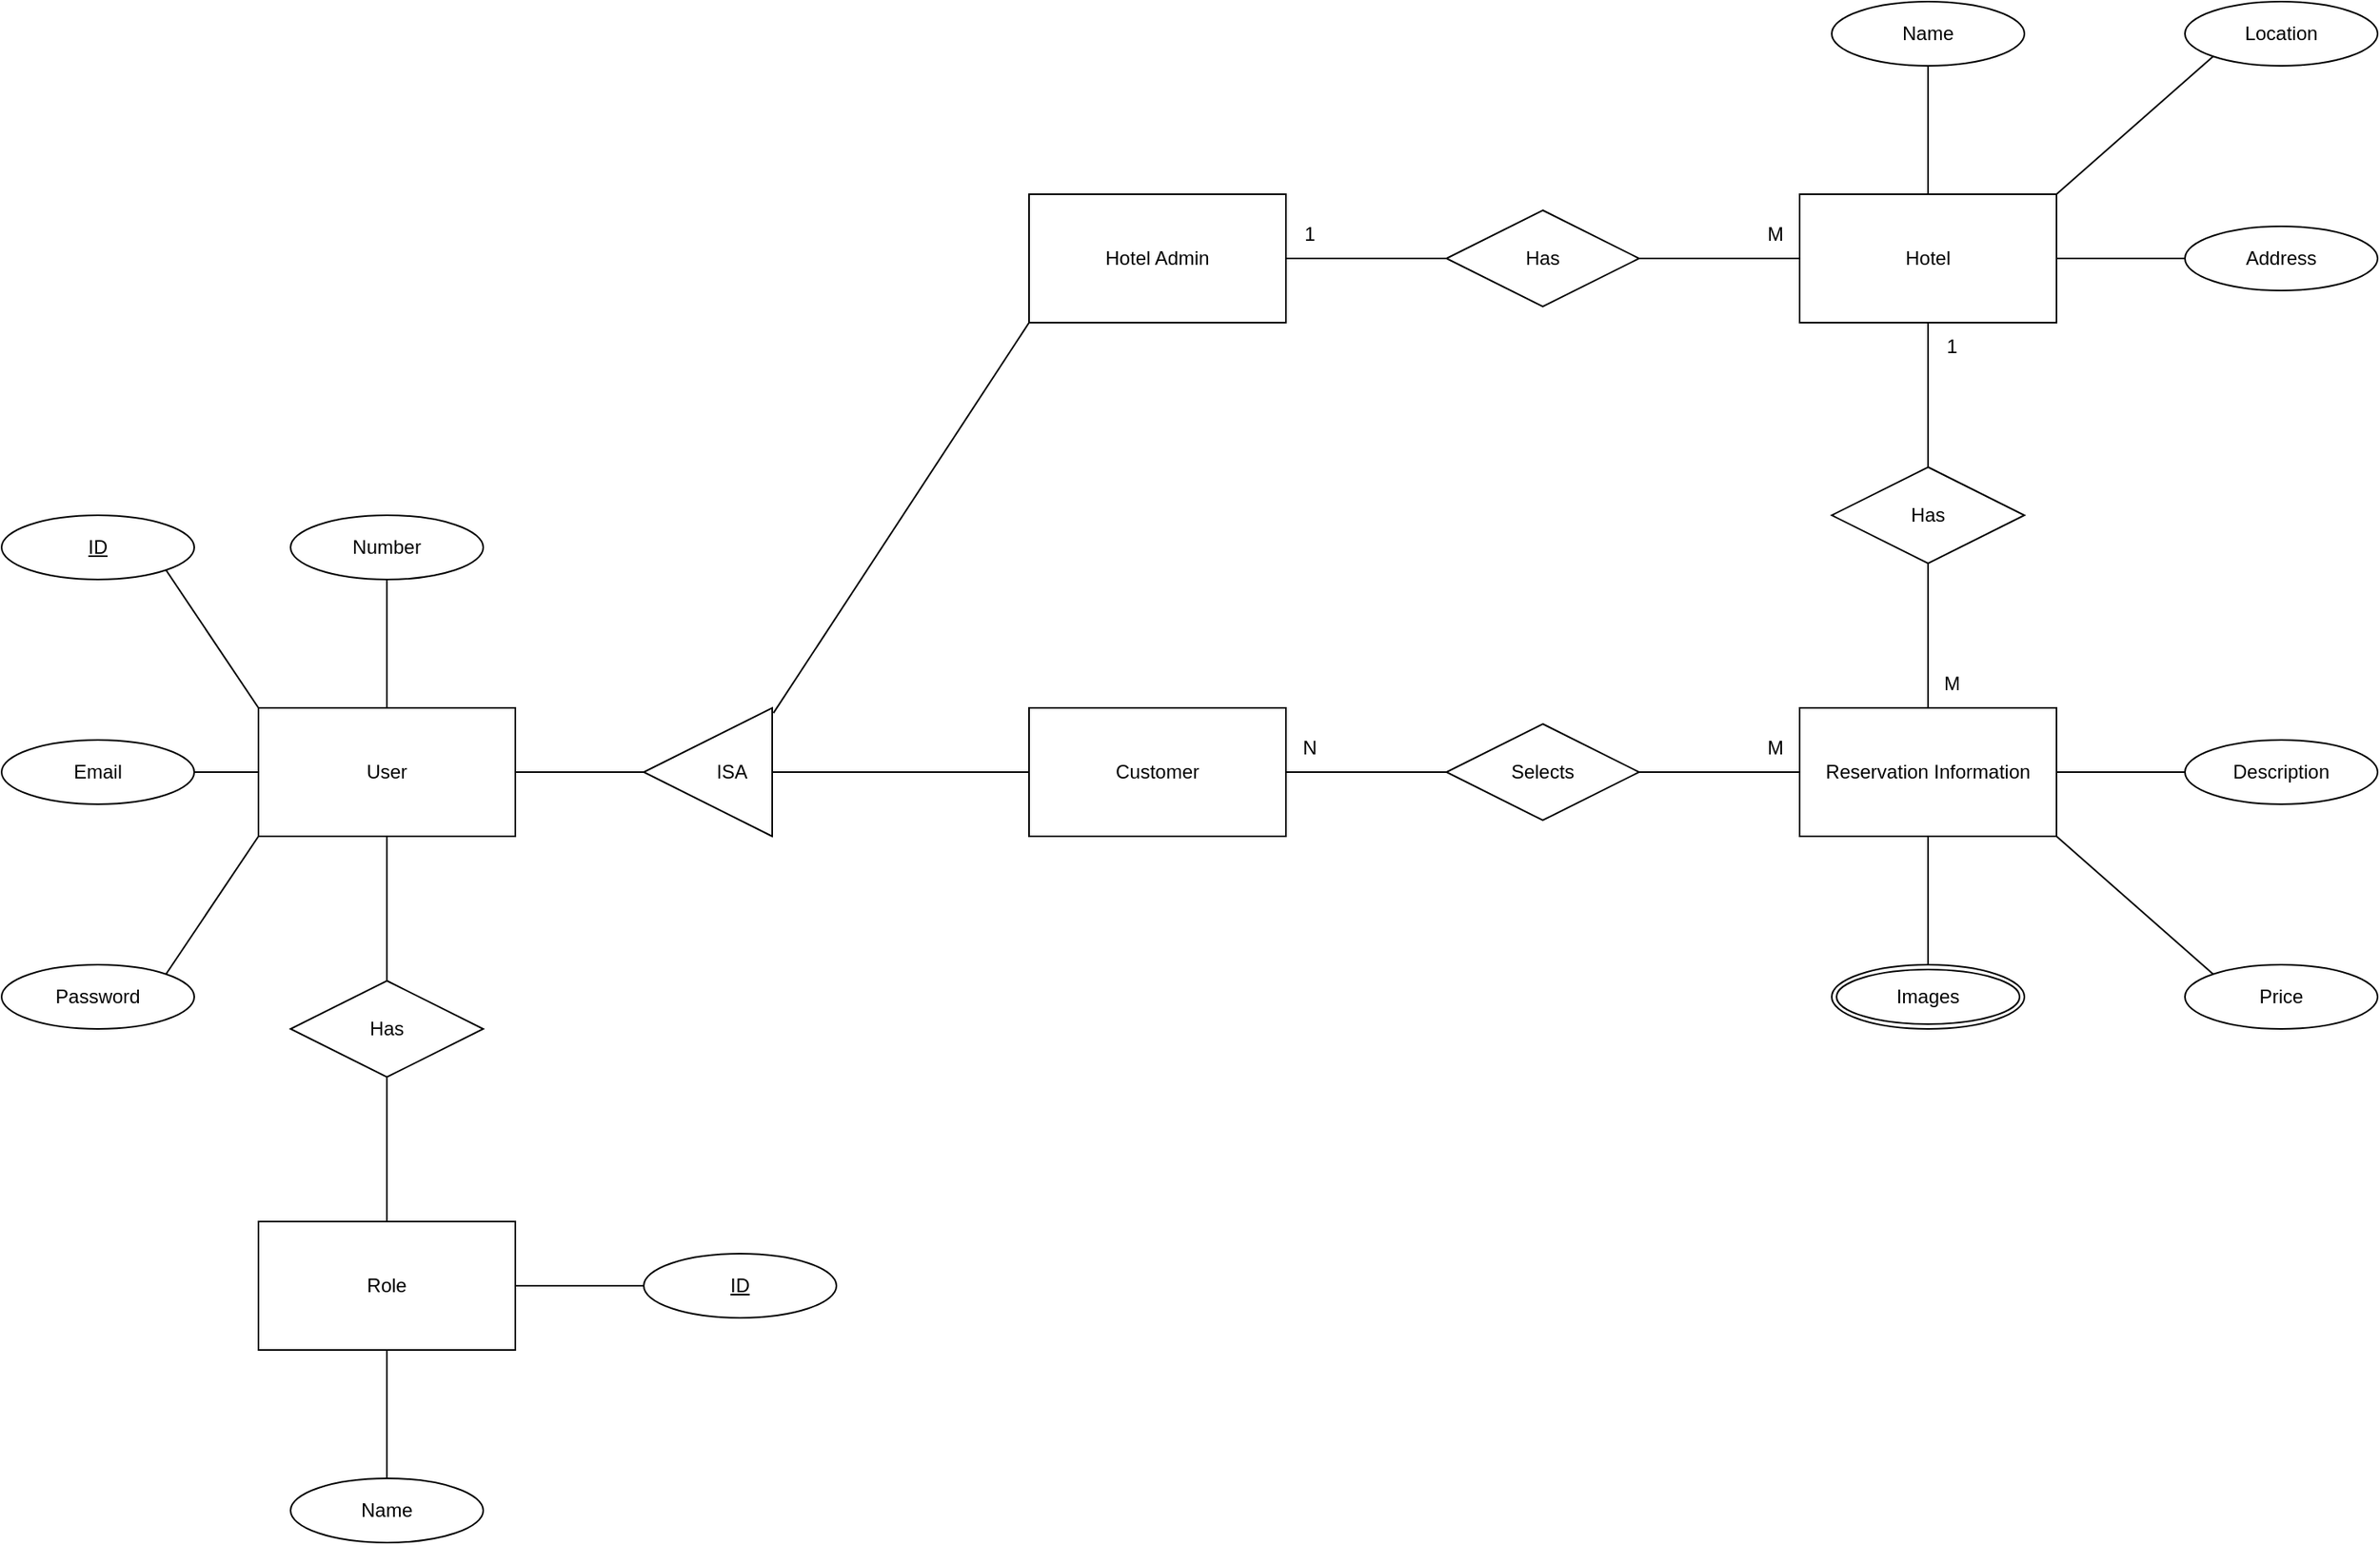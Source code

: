<mxfile version="16.5.1" type="device"><diagram id="xCoGVPV_n5M5hpCz1Kdj" name="ER"><mxGraphModel dx="2148" dy="811" grid="1" gridSize="10" guides="1" tooltips="1" connect="1" arrows="1" fold="1" page="1" pageScale="1" pageWidth="850" pageHeight="1100" math="0" shadow="0"><root><mxCell id="0"/><mxCell id="1" parent="0"/><mxCell id="3nHlINzBv2xCB2GCMG4g-1" value="Hotel Admin" style="whiteSpace=wrap;html=1;align=center;" parent="1" vertex="1"><mxGeometry x="200" y="120" width="160" height="80" as="geometry"/></mxCell><mxCell id="3nHlINzBv2xCB2GCMG4g-11" value="Hotel" style="whiteSpace=wrap;html=1;align=center;" parent="1" vertex="1"><mxGeometry x="680" y="120" width="160" height="80" as="geometry"/></mxCell><mxCell id="3nHlINzBv2xCB2GCMG4g-12" value="Has" style="shape=rhombus;perimeter=rhombusPerimeter;whiteSpace=wrap;html=1;align=center;" parent="1" vertex="1"><mxGeometry x="700" y="290" width="120" height="60" as="geometry"/></mxCell><mxCell id="3nHlINzBv2xCB2GCMG4g-13" value="" style="endArrow=none;html=1;rounded=0;entryX=0.5;entryY=0;entryDx=0;entryDy=0;exitX=0.5;exitY=1;exitDx=0;exitDy=0;" parent="1" source="3nHlINzBv2xCB2GCMG4g-12" target="3nHlINzBv2xCB2GCMG4g-38" edge="1"><mxGeometry width="50" height="50" relative="1" as="geometry"><mxPoint x="320" y="290" as="sourcePoint"/><mxPoint x="390" y="320" as="targetPoint"/></mxGeometry></mxCell><mxCell id="3nHlINzBv2xCB2GCMG4g-14" value="" style="endArrow=none;html=1;rounded=0;entryX=0.5;entryY=0;entryDx=0;entryDy=0;exitX=0.5;exitY=1;exitDx=0;exitDy=0;" parent="1" source="3nHlINzBv2xCB2GCMG4g-11" target="3nHlINzBv2xCB2GCMG4g-12" edge="1"><mxGeometry width="50" height="50" relative="1" as="geometry"><mxPoint x="710" y="320" as="sourcePoint"/><mxPoint x="700" y="420" as="targetPoint"/></mxGeometry></mxCell><mxCell id="3nHlINzBv2xCB2GCMG4g-15" value="Name" style="ellipse;whiteSpace=wrap;html=1;align=center;" parent="1" vertex="1"><mxGeometry x="700" width="120" height="40" as="geometry"/></mxCell><mxCell id="3nHlINzBv2xCB2GCMG4g-16" value="" style="endArrow=none;html=1;rounded=0;entryX=0.5;entryY=1;entryDx=0;entryDy=0;exitX=0.5;exitY=0;exitDx=0;exitDy=0;" parent="1" source="3nHlINzBv2xCB2GCMG4g-11" target="3nHlINzBv2xCB2GCMG4g-15" edge="1"><mxGeometry width="50" height="50" relative="1" as="geometry"><mxPoint x="560" y="130" as="sourcePoint"/><mxPoint x="770" y="220" as="targetPoint"/></mxGeometry></mxCell><mxCell id="3nHlINzBv2xCB2GCMG4g-17" value="Location" style="ellipse;whiteSpace=wrap;html=1;align=center;" parent="1" vertex="1"><mxGeometry x="920" width="120" height="40" as="geometry"/></mxCell><mxCell id="3nHlINzBv2xCB2GCMG4g-18" value="" style="endArrow=none;html=1;rounded=0;exitX=0;exitY=1;exitDx=0;exitDy=0;entryX=1;entryY=0;entryDx=0;entryDy=0;" parent="1" source="3nHlINzBv2xCB2GCMG4g-17" target="3nHlINzBv2xCB2GCMG4g-11" edge="1"><mxGeometry width="50" height="50" relative="1" as="geometry"><mxPoint x="860" y="350" as="sourcePoint"/><mxPoint x="900" y="120" as="targetPoint"/></mxGeometry></mxCell><mxCell id="3nHlINzBv2xCB2GCMG4g-19" value="Address" style="ellipse;whiteSpace=wrap;html=1;align=center;" parent="1" vertex="1"><mxGeometry x="920" y="140" width="120" height="40" as="geometry"/></mxCell><mxCell id="3nHlINzBv2xCB2GCMG4g-20" value="" style="endArrow=none;html=1;rounded=0;entryX=0;entryY=0.5;entryDx=0;entryDy=0;exitX=1;exitY=0.5;exitDx=0;exitDy=0;" parent="1" source="3nHlINzBv2xCB2GCMG4g-11" target="3nHlINzBv2xCB2GCMG4g-19" edge="1"><mxGeometry width="50" height="50" relative="1" as="geometry"><mxPoint x="940" y="110" as="sourcePoint"/><mxPoint x="940" y="30" as="targetPoint"/></mxGeometry></mxCell><mxCell id="3nHlINzBv2xCB2GCMG4g-30" value="" style="triangle;whiteSpace=wrap;html=1;rotation=-180;flipH=0;flipV=0;direction=east;" parent="1" vertex="1"><mxGeometry x="-40" y="440" width="80" height="80" as="geometry"/></mxCell><mxCell id="3nHlINzBv2xCB2GCMG4g-31" value="ISA" style="text;html=1;strokeColor=none;fillColor=none;align=center;verticalAlign=middle;whiteSpace=wrap;rounded=0;" parent="1" vertex="1"><mxGeometry x="-10" y="470" width="50" height="20" as="geometry"/></mxCell><mxCell id="3nHlINzBv2xCB2GCMG4g-32" value="" style="endArrow=none;html=1;rounded=0;entryX=1;entryY=0.5;entryDx=0;entryDy=0;exitX=1;exitY=0.5;exitDx=0;exitDy=0;" parent="1" source="3nHlINzBv2xCB2GCMG4g-30" target="gruyPGR6Sw1rynS9WZsw-2" edge="1"><mxGeometry width="50" height="50" relative="1" as="geometry"><mxPoint x="-11" y="430" as="sourcePoint"/><mxPoint x="-11" y="350" as="targetPoint"/></mxGeometry></mxCell><mxCell id="3nHlINzBv2xCB2GCMG4g-33" value="" style="endArrow=none;html=1;rounded=0;entryX=-0.01;entryY=0.96;entryDx=0;entryDy=0;exitX=0;exitY=1;exitDx=0;exitDy=0;entryPerimeter=0;" parent="1" source="3nHlINzBv2xCB2GCMG4g-1" target="3nHlINzBv2xCB2GCMG4g-30" edge="1"><mxGeometry width="50" height="50" relative="1" as="geometry"><mxPoint x="230" y="390" as="sourcePoint"/><mxPoint x="150" y="390" as="targetPoint"/></mxGeometry></mxCell><mxCell id="3nHlINzBv2xCB2GCMG4g-35" value="Customer" style="whiteSpace=wrap;html=1;align=center;" parent="1" vertex="1"><mxGeometry x="200" y="440" width="160" height="80" as="geometry"/></mxCell><mxCell id="3nHlINzBv2xCB2GCMG4g-37" value="" style="endArrow=none;html=1;rounded=0;entryX=1;entryY=0.5;entryDx=0;entryDy=0;exitX=0;exitY=0.5;exitDx=0;exitDy=0;" parent="1" source="3nHlINzBv2xCB2GCMG4g-35" target="3nHlINzBv2xCB2GCMG4g-31" edge="1"><mxGeometry width="50" height="50" relative="1" as="geometry"><mxPoint x="190" y="560" as="sourcePoint"/><mxPoint x="110" y="560" as="targetPoint"/></mxGeometry></mxCell><mxCell id="3nHlINzBv2xCB2GCMG4g-38" value="Reservation Information" style="whiteSpace=wrap;html=1;align=center;" parent="1" vertex="1"><mxGeometry x="680" y="440" width="160" height="80" as="geometry"/></mxCell><mxCell id="3nHlINzBv2xCB2GCMG4g-40" value="Has" style="shape=rhombus;perimeter=rhombusPerimeter;whiteSpace=wrap;html=1;align=center;" parent="1" vertex="1"><mxGeometry x="460" y="130" width="120" height="60" as="geometry"/></mxCell><mxCell id="3nHlINzBv2xCB2GCMG4g-41" value="" style="endArrow=none;html=1;rounded=0;entryX=1;entryY=0.5;entryDx=0;entryDy=0;exitX=0;exitY=0.5;exitDx=0;exitDy=0;" parent="1" source="3nHlINzBv2xCB2GCMG4g-40" target="3nHlINzBv2xCB2GCMG4g-1" edge="1"><mxGeometry width="50" height="50" relative="1" as="geometry"><mxPoint y="180" as="sourcePoint"/><mxPoint x="440" y="330" as="targetPoint"/></mxGeometry></mxCell><mxCell id="3nHlINzBv2xCB2GCMG4g-42" value="" style="endArrow=none;html=1;rounded=0;entryX=1;entryY=0.5;entryDx=0;entryDy=0;exitX=0;exitY=0.5;exitDx=0;exitDy=0;" parent="1" source="3nHlINzBv2xCB2GCMG4g-11" target="3nHlINzBv2xCB2GCMG4g-40" edge="1"><mxGeometry width="50" height="50" relative="1" as="geometry"><mxPoint x="440" y="90" as="sourcePoint"/><mxPoint x="380" y="310" as="targetPoint"/></mxGeometry></mxCell><mxCell id="3nHlINzBv2xCB2GCMG4g-43" value="Selects" style="shape=rhombus;perimeter=rhombusPerimeter;whiteSpace=wrap;html=1;align=center;" parent="1" vertex="1"><mxGeometry x="460" y="450" width="120" height="60" as="geometry"/></mxCell><mxCell id="3nHlINzBv2xCB2GCMG4g-44" value="" style="endArrow=none;html=1;rounded=0;entryX=0;entryY=0.5;entryDx=0;entryDy=0;exitX=1;exitY=0.5;exitDx=0;exitDy=0;" parent="1" source="3nHlINzBv2xCB2GCMG4g-43" target="3nHlINzBv2xCB2GCMG4g-38" edge="1"><mxGeometry width="50" height="50" relative="1" as="geometry"><mxPoint x="110" y="320" as="sourcePoint"/><mxPoint x="550" y="470" as="targetPoint"/></mxGeometry></mxCell><mxCell id="3nHlINzBv2xCB2GCMG4g-45" value="" style="endArrow=none;html=1;rounded=0;entryX=0;entryY=0.5;entryDx=0;entryDy=0;exitX=1;exitY=0.5;exitDx=0;exitDy=0;" parent="1" source="3nHlINzBv2xCB2GCMG4g-35" target="3nHlINzBv2xCB2GCMG4g-43" edge="1"><mxGeometry width="50" height="50" relative="1" as="geometry"><mxPoint x="550" y="230" as="sourcePoint"/><mxPoint x="490" y="450" as="targetPoint"/></mxGeometry></mxCell><mxCell id="gruyPGR6Sw1rynS9WZsw-2" value="User" style="whiteSpace=wrap;html=1;align=center;" parent="1" vertex="1"><mxGeometry x="-280" y="440" width="160" height="80" as="geometry"/></mxCell><mxCell id="gruyPGR6Sw1rynS9WZsw-3" value="ID" style="ellipse;whiteSpace=wrap;html=1;align=center;fontStyle=4;" parent="1" vertex="1"><mxGeometry x="-440" y="320" width="120" height="40" as="geometry"/></mxCell><mxCell id="gruyPGR6Sw1rynS9WZsw-5" value="Email" style="ellipse;whiteSpace=wrap;html=1;align=center;" parent="1" vertex="1"><mxGeometry x="-440" y="460" width="120" height="40" as="geometry"/></mxCell><mxCell id="gruyPGR6Sw1rynS9WZsw-6" value="Password" style="ellipse;whiteSpace=wrap;html=1;align=center;" parent="1" vertex="1"><mxGeometry x="-440" y="600" width="120" height="40" as="geometry"/></mxCell><mxCell id="gruyPGR6Sw1rynS9WZsw-8" value="" style="endArrow=none;html=1;rounded=0;entryX=1;entryY=1;entryDx=0;entryDy=0;exitX=0;exitY=0;exitDx=0;exitDy=0;" parent="1" source="gruyPGR6Sw1rynS9WZsw-2" target="gruyPGR6Sw1rynS9WZsw-3" edge="1"><mxGeometry width="50" height="50" relative="1" as="geometry"><mxPoint x="-280" y="400" as="sourcePoint"/><mxPoint x="-280" y="370" as="targetPoint"/></mxGeometry></mxCell><mxCell id="gruyPGR6Sw1rynS9WZsw-9" value="" style="endArrow=none;html=1;rounded=0;entryX=1;entryY=0.5;entryDx=0;entryDy=0;exitX=0;exitY=0.5;exitDx=0;exitDy=0;" parent="1" source="gruyPGR6Sw1rynS9WZsw-2" target="gruyPGR6Sw1rynS9WZsw-5" edge="1"><mxGeometry width="50" height="50" relative="1" as="geometry"><mxPoint x="-222.43" y="440" as="sourcePoint"/><mxPoint x="-280.004" y="354.142" as="targetPoint"/></mxGeometry></mxCell><mxCell id="gruyPGR6Sw1rynS9WZsw-10" value="" style="endArrow=none;html=1;rounded=0;entryX=1;entryY=0;entryDx=0;entryDy=0;exitX=0;exitY=1;exitDx=0;exitDy=0;" parent="1" source="gruyPGR6Sw1rynS9WZsw-2" target="gruyPGR6Sw1rynS9WZsw-6" edge="1"><mxGeometry width="50" height="50" relative="1" as="geometry"><mxPoint x="-270" y="490" as="sourcePoint"/><mxPoint x="-310" y="490" as="targetPoint"/></mxGeometry></mxCell><mxCell id="gruyPGR6Sw1rynS9WZsw-16" value="M" style="text;html=1;strokeColor=none;fillColor=none;align=center;verticalAlign=middle;whiteSpace=wrap;rounded=0;" parent="1" vertex="1"><mxGeometry x="650" y="450" width="30" height="30" as="geometry"/></mxCell><mxCell id="gruyPGR6Sw1rynS9WZsw-17" value="N" style="text;html=1;strokeColor=none;fillColor=none;align=center;verticalAlign=middle;whiteSpace=wrap;rounded=0;" parent="1" vertex="1"><mxGeometry x="360" y="450" width="30" height="30" as="geometry"/></mxCell><mxCell id="gruyPGR6Sw1rynS9WZsw-18" value="M" style="text;html=1;strokeColor=none;fillColor=none;align=center;verticalAlign=middle;whiteSpace=wrap;rounded=0;" parent="1" vertex="1"><mxGeometry x="760" y="410" width="30" height="30" as="geometry"/></mxCell><mxCell id="gruyPGR6Sw1rynS9WZsw-19" value="1" style="text;html=1;strokeColor=none;fillColor=none;align=center;verticalAlign=middle;whiteSpace=wrap;rounded=0;" parent="1" vertex="1"><mxGeometry x="760" y="200" width="30" height="30" as="geometry"/></mxCell><mxCell id="gruyPGR6Sw1rynS9WZsw-20" value="M" style="text;html=1;strokeColor=none;fillColor=none;align=center;verticalAlign=middle;whiteSpace=wrap;rounded=0;" parent="1" vertex="1"><mxGeometry x="650" y="130" width="30" height="30" as="geometry"/></mxCell><mxCell id="gruyPGR6Sw1rynS9WZsw-21" value="1" style="text;html=1;strokeColor=none;fillColor=none;align=center;verticalAlign=middle;whiteSpace=wrap;rounded=0;" parent="1" vertex="1"><mxGeometry x="360" y="130" width="30" height="30" as="geometry"/></mxCell><mxCell id="rPgJEGCzj5KkJuLgx8bl-1" value="Description" style="ellipse;whiteSpace=wrap;html=1;align=center;" parent="1" vertex="1"><mxGeometry x="920" y="460" width="120" height="40" as="geometry"/></mxCell><mxCell id="rPgJEGCzj5KkJuLgx8bl-2" value="Price" style="ellipse;whiteSpace=wrap;html=1;align=center;" parent="1" vertex="1"><mxGeometry x="920" y="600" width="120" height="40" as="geometry"/></mxCell><mxCell id="rPgJEGCzj5KkJuLgx8bl-3" value="Images" style="ellipse;shape=doubleEllipse;margin=3;whiteSpace=wrap;html=1;align=center;" parent="1" vertex="1"><mxGeometry x="700" y="600" width="120" height="40" as="geometry"/></mxCell><mxCell id="rPgJEGCzj5KkJuLgx8bl-4" value="" style="endArrow=none;html=1;rounded=0;entryX=0.5;entryY=1;entryDx=0;entryDy=0;exitX=0.5;exitY=0;exitDx=0;exitDy=0;" parent="1" source="rPgJEGCzj5KkJuLgx8bl-3" target="3nHlINzBv2xCB2GCMG4g-38" edge="1"><mxGeometry width="50" height="50" relative="1" as="geometry"><mxPoint x="550" y="580.0" as="sourcePoint"/><mxPoint x="650" y="580.0" as="targetPoint"/></mxGeometry></mxCell><mxCell id="rPgJEGCzj5KkJuLgx8bl-5" value="" style="endArrow=none;html=1;rounded=0;entryX=1;entryY=1;entryDx=0;entryDy=0;exitX=0;exitY=0;exitDx=0;exitDy=0;" parent="1" source="rPgJEGCzj5KkJuLgx8bl-2" target="3nHlINzBv2xCB2GCMG4g-38" edge="1"><mxGeometry width="50" height="50" relative="1" as="geometry"><mxPoint x="838.82" y="620.0" as="sourcePoint"/><mxPoint x="838.82" y="540.0" as="targetPoint"/></mxGeometry></mxCell><mxCell id="rPgJEGCzj5KkJuLgx8bl-6" value="" style="endArrow=none;html=1;rounded=0;entryX=1;entryY=0.5;entryDx=0;entryDy=0;exitX=0;exitY=0.5;exitDx=0;exitDy=0;" parent="1" source="rPgJEGCzj5KkJuLgx8bl-1" target="3nHlINzBv2xCB2GCMG4g-38" edge="1"><mxGeometry width="50" height="50" relative="1" as="geometry"><mxPoint x="1007.574" y="605.858" as="sourcePoint"/><mxPoint x="910" y="520.0" as="targetPoint"/></mxGeometry></mxCell><mxCell id="rPgJEGCzj5KkJuLgx8bl-8" value="" style="endArrow=none;html=1;rounded=0;exitX=0.5;exitY=1;exitDx=0;exitDy=0;entryX=0.5;entryY=0;entryDx=0;entryDy=0;" parent="1" source="gruyPGR6Sw1rynS9WZsw-2" target="rPgJEGCzj5KkJuLgx8bl-10" edge="1"><mxGeometry width="50" height="50" relative="1" as="geometry"><mxPoint x="-270" y="530.0" as="sourcePoint"/><mxPoint x="-100" y="590" as="targetPoint"/></mxGeometry></mxCell><mxCell id="rPgJEGCzj5KkJuLgx8bl-9" value="Role" style="whiteSpace=wrap;html=1;align=center;" parent="1" vertex="1"><mxGeometry x="-280" y="760" width="160" height="80" as="geometry"/></mxCell><mxCell id="rPgJEGCzj5KkJuLgx8bl-10" value="Has" style="shape=rhombus;perimeter=rhombusPerimeter;whiteSpace=wrap;html=1;align=center;" parent="1" vertex="1"><mxGeometry x="-260" y="610" width="120" height="60" as="geometry"/></mxCell><mxCell id="rPgJEGCzj5KkJuLgx8bl-11" value="" style="endArrow=none;html=1;rounded=0;exitX=0.5;exitY=1;exitDx=0;exitDy=0;entryX=0.5;entryY=0;entryDx=0;entryDy=0;" parent="1" source="rPgJEGCzj5KkJuLgx8bl-10" target="rPgJEGCzj5KkJuLgx8bl-9" edge="1"><mxGeometry width="50" height="50" relative="1" as="geometry"><mxPoint x="60" y="710.0" as="sourcePoint"/><mxPoint x="60" y="790.0" as="targetPoint"/></mxGeometry></mxCell><mxCell id="rPgJEGCzj5KkJuLgx8bl-12" value="ID" style="ellipse;whiteSpace=wrap;html=1;align=center;fontStyle=4;" parent="1" vertex="1"><mxGeometry x="-40" y="780" width="120" height="40" as="geometry"/></mxCell><mxCell id="rPgJEGCzj5KkJuLgx8bl-13" value="Name" style="ellipse;whiteSpace=wrap;html=1;align=center;" parent="1" vertex="1"><mxGeometry x="-260" y="920" width="120" height="40" as="geometry"/></mxCell><mxCell id="rPgJEGCzj5KkJuLgx8bl-14" value="" style="endArrow=none;html=1;rounded=0;entryX=0;entryY=0.5;entryDx=0;entryDy=0;exitX=1;exitY=0.5;exitDx=0;exitDy=0;" parent="1" source="rPgJEGCzj5KkJuLgx8bl-9" target="rPgJEGCzj5KkJuLgx8bl-12" edge="1"><mxGeometry width="50" height="50" relative="1" as="geometry"><mxPoint x="80" y="650.0" as="sourcePoint"/><mxPoint x="22.426" y="735.858" as="targetPoint"/></mxGeometry></mxCell><mxCell id="rPgJEGCzj5KkJuLgx8bl-15" value="" style="endArrow=none;html=1;rounded=0;entryX=0.5;entryY=0;entryDx=0;entryDy=0;exitX=0.5;exitY=1;exitDx=0;exitDy=0;" parent="1" source="rPgJEGCzj5KkJuLgx8bl-9" target="rPgJEGCzj5KkJuLgx8bl-13" edge="1"><mxGeometry width="50" height="50" relative="1" as="geometry"><mxPoint x="-110" y="900.0" as="sourcePoint"/><mxPoint x="-30" y="900.0" as="targetPoint"/></mxGeometry></mxCell><mxCell id="foFr0q7Kore_g0JgYHGd-1" value="Number" style="ellipse;whiteSpace=wrap;html=1;align=center;" vertex="1" parent="1"><mxGeometry x="-260" y="320" width="120" height="40" as="geometry"/></mxCell><mxCell id="foFr0q7Kore_g0JgYHGd-2" value="" style="endArrow=none;html=1;rounded=0;entryX=0.5;entryY=1;entryDx=0;entryDy=0;exitX=0.5;exitY=0;exitDx=0;exitDy=0;" edge="1" parent="1" source="gruyPGR6Sw1rynS9WZsw-2" target="foFr0q7Kore_g0JgYHGd-1"><mxGeometry width="50" height="50" relative="1" as="geometry"><mxPoint x="40.0" y="450" as="sourcePoint"/><mxPoint x="-17.574" y="364.142" as="targetPoint"/></mxGeometry></mxCell></root></mxGraphModel></diagram></mxfile>